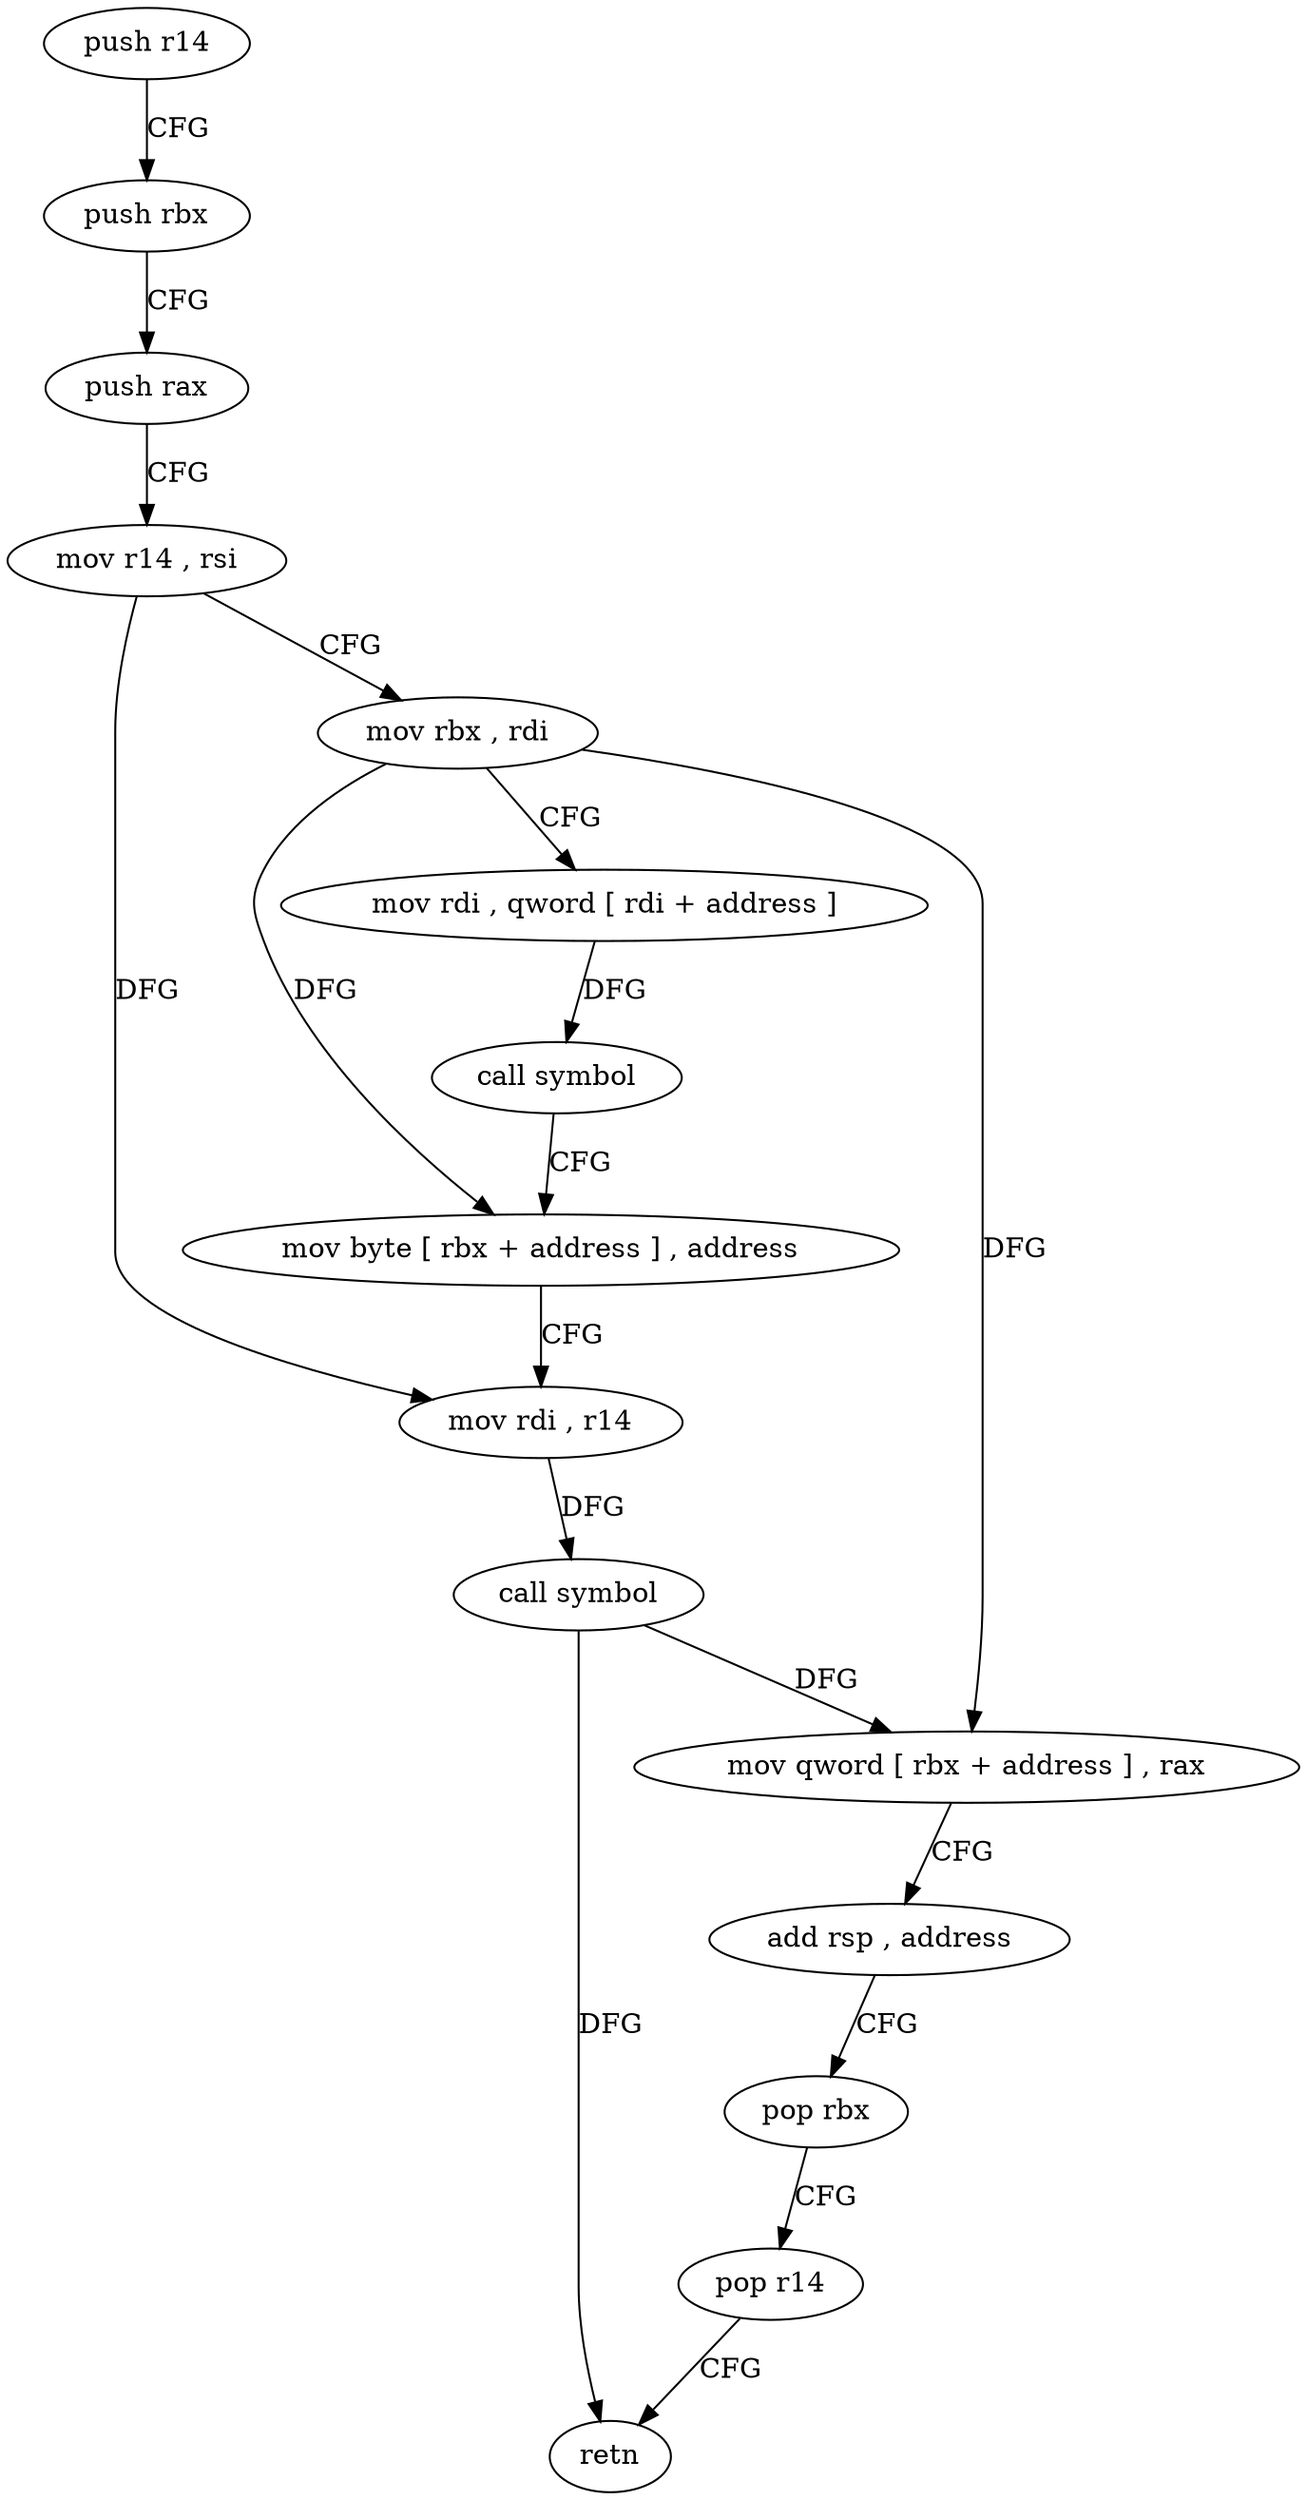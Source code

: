digraph "func" {
"117392" [label = "push r14" ]
"117394" [label = "push rbx" ]
"117395" [label = "push rax" ]
"117396" [label = "mov r14 , rsi" ]
"117399" [label = "mov rbx , rdi" ]
"117402" [label = "mov rdi , qword [ rdi + address ]" ]
"117406" [label = "call symbol" ]
"117411" [label = "mov byte [ rbx + address ] , address" ]
"117415" [label = "mov rdi , r14" ]
"117418" [label = "call symbol" ]
"117423" [label = "mov qword [ rbx + address ] , rax" ]
"117427" [label = "add rsp , address" ]
"117431" [label = "pop rbx" ]
"117432" [label = "pop r14" ]
"117434" [label = "retn" ]
"117392" -> "117394" [ label = "CFG" ]
"117394" -> "117395" [ label = "CFG" ]
"117395" -> "117396" [ label = "CFG" ]
"117396" -> "117399" [ label = "CFG" ]
"117396" -> "117415" [ label = "DFG" ]
"117399" -> "117402" [ label = "CFG" ]
"117399" -> "117411" [ label = "DFG" ]
"117399" -> "117423" [ label = "DFG" ]
"117402" -> "117406" [ label = "DFG" ]
"117406" -> "117411" [ label = "CFG" ]
"117411" -> "117415" [ label = "CFG" ]
"117415" -> "117418" [ label = "DFG" ]
"117418" -> "117423" [ label = "DFG" ]
"117418" -> "117434" [ label = "DFG" ]
"117423" -> "117427" [ label = "CFG" ]
"117427" -> "117431" [ label = "CFG" ]
"117431" -> "117432" [ label = "CFG" ]
"117432" -> "117434" [ label = "CFG" ]
}
